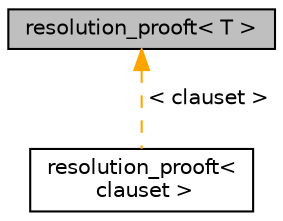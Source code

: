 digraph "resolution_prooft&lt; T &gt;"
{
 // LATEX_PDF_SIZE
  bgcolor="transparent";
  edge [fontname="Helvetica",fontsize="10",labelfontname="Helvetica",labelfontsize="10"];
  node [fontname="Helvetica",fontsize="10",shape=record];
  Node1 [label="resolution_prooft\< T \>",height=0.2,width=0.4,color="black", fillcolor="grey75", style="filled", fontcolor="black",tooltip=" "];
  Node1 -> Node2 [dir="back",color="orange",fontsize="10",style="dashed",label=" \< clauset \>" ,fontname="Helvetica"];
  Node2 [label="resolution_prooft\<\l clauset \>",height=0.2,width=0.4,color="black",URL="$classresolution__prooft.html",tooltip=" "];
}
